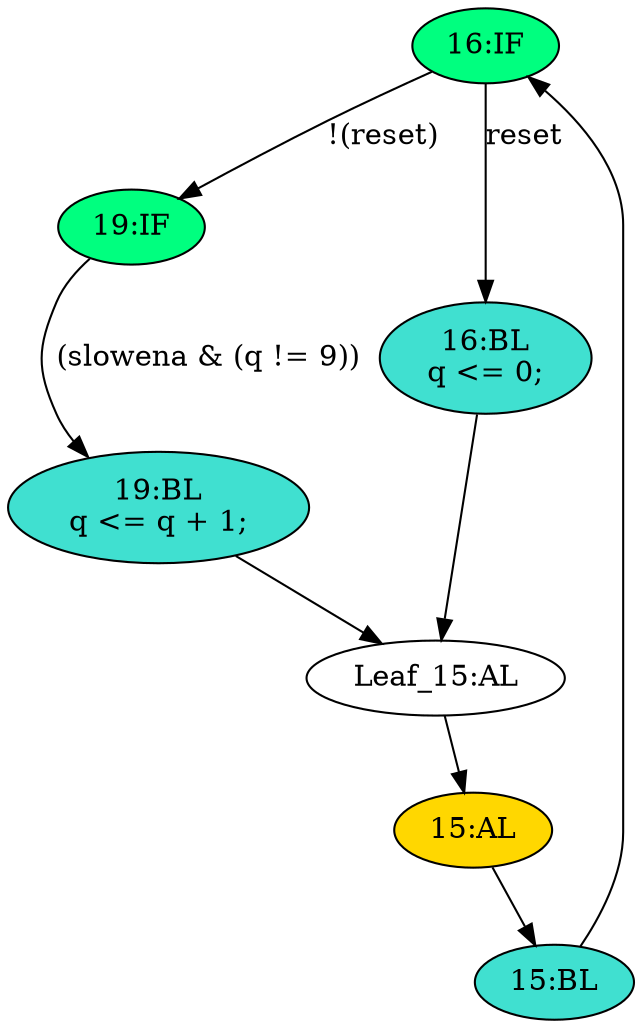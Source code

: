 strict digraph "compose( ,  )" {
	node [label="\N"];
	"16:IF"	[ast="<pyverilog.vparser.ast.IfStatement object at 0x7fe43e3d6bd0>",
		fillcolor=springgreen,
		label="16:IF",
		statements="[]",
		style=filled,
		typ=IfStatement];
	"19:IF"	[ast="<pyverilog.vparser.ast.IfStatement object at 0x7fe43e663610>",
		fillcolor=springgreen,
		label="19:IF",
		statements="[]",
		style=filled,
		typ=IfStatement];
	"16:IF" -> "19:IF"	[cond="['reset']",
		label="!(reset)",
		lineno=16];
	"16:BL"	[ast="<pyverilog.vparser.ast.Block object at 0x7fe43e6f5e10>",
		fillcolor=turquoise,
		label="16:BL
q <= 0;",
		statements="[<pyverilog.vparser.ast.NonblockingSubstitution object at 0x7fe43e3d6810>]",
		style=filled,
		typ=Block];
	"16:IF" -> "16:BL"	[cond="['reset']",
		label=reset,
		lineno=16];
	"15:AL"	[ast="<pyverilog.vparser.ast.Always object at 0x7fe43e3c3fd0>",
		clk_sens=True,
		fillcolor=gold,
		label="15:AL",
		sens="['clk']",
		statements="[]",
		style=filled,
		typ=Always,
		use_var="['reset', 'q', 'slowena']"];
	"15:BL"	[ast="<pyverilog.vparser.ast.Block object at 0x7fe43e6f50d0>",
		fillcolor=turquoise,
		label="15:BL",
		statements="[]",
		style=filled,
		typ=Block];
	"15:AL" -> "15:BL"	[cond="[]",
		lineno=None];
	"19:BL"	[ast="<pyverilog.vparser.ast.Block object at 0x7fe43e6634d0>",
		fillcolor=turquoise,
		label="19:BL
q <= q + 1;",
		statements="[<pyverilog.vparser.ast.NonblockingSubstitution object at 0x7fe43e3cebd0>]",
		style=filled,
		typ=Block];
	"Leaf_15:AL"	[def_var="['q']",
		label="Leaf_15:AL"];
	"19:BL" -> "Leaf_15:AL"	[cond="[]",
		lineno=None];
	"15:BL" -> "16:IF"	[cond="[]",
		lineno=None];
	"Leaf_15:AL" -> "15:AL";
	"19:IF" -> "19:BL"	[cond="['slowena', 'q']",
		label="(slowena & (q != 9))",
		lineno=19];
	"16:BL" -> "Leaf_15:AL"	[cond="[]",
		lineno=None];
}
